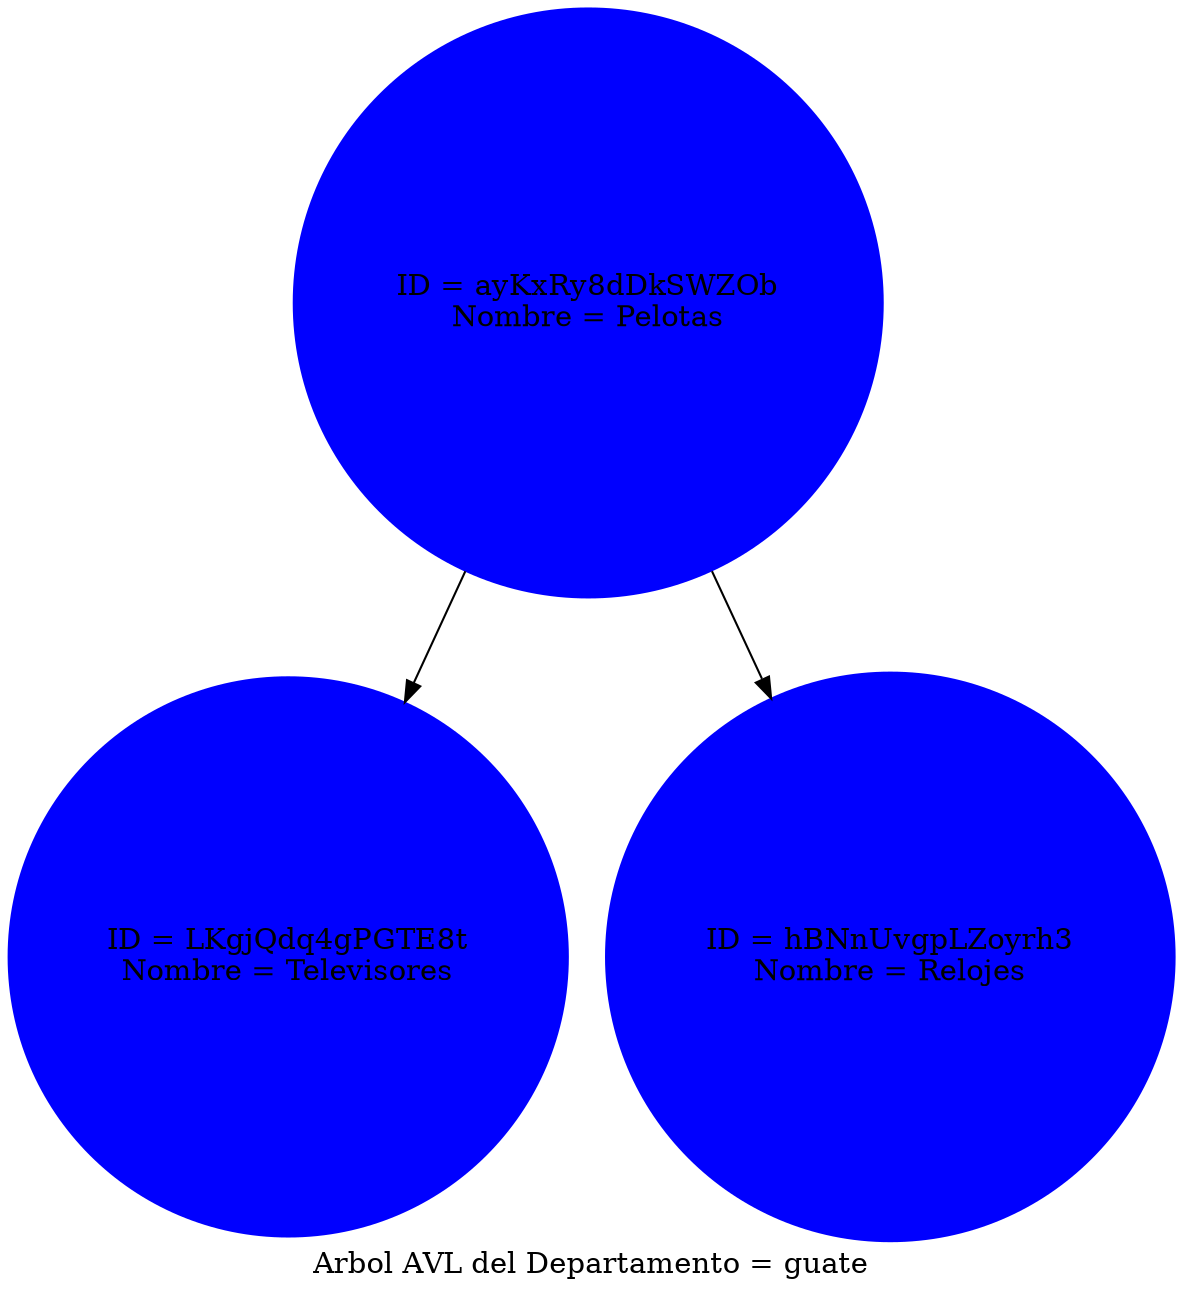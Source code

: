 digraph AVLTree {
	label="Arbol AVL del Departamento = guate";
    node [shape=circle];
    "ayKxRy8dDkSWZOb" [color= blue, style=filled label="ID = ayKxRy8dDkSWZOb\nNombre = Pelotas"];
    "ayKxRy8dDkSWZOb" -> "LKgjQdq4gPGTE8t";
    "LKgjQdq4gPGTE8t" [color= blue, style=filled label="ID = LKgjQdq4gPGTE8t\nNombre = Televisores"];
    "ayKxRy8dDkSWZOb" -> "hBNnUvgpLZoyrh3";
    "hBNnUvgpLZoyrh3" [color= blue, style=filled label="ID = hBNnUvgpLZoyrh3\nNombre = Relojes"];
}
